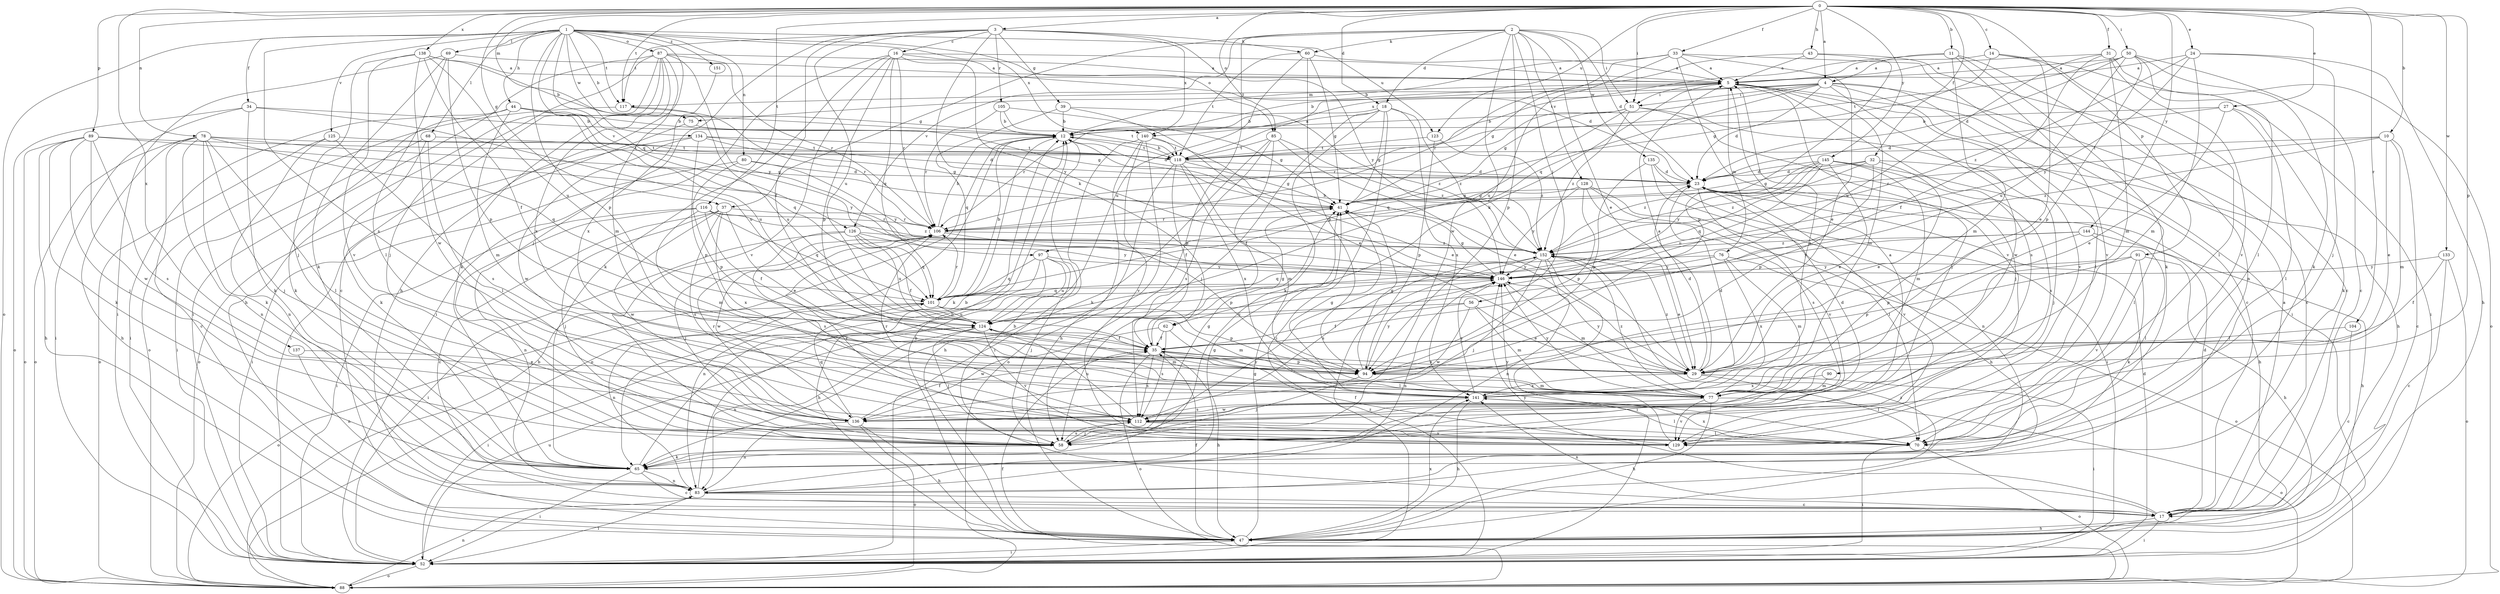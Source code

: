 strict digraph  {
0;
1;
2;
3;
4;
5;
10;
11;
12;
14;
16;
17;
18;
23;
24;
27;
29;
31;
32;
33;
34;
35;
37;
39;
41;
43;
44;
47;
50;
51;
52;
56;
58;
60;
62;
65;
68;
69;
70;
75;
76;
77;
78;
80;
83;
85;
87;
88;
89;
90;
91;
94;
97;
101;
104;
105;
106;
112;
116;
117;
118;
123;
124;
125;
126;
128;
129;
133;
134;
135;
136;
137;
138;
140;
141;
144;
145;
146;
151;
152;
0 -> 3  [label=a];
0 -> 4  [label=a];
0 -> 10  [label=b];
0 -> 11  [label=b];
0 -> 14  [label=c];
0 -> 18  [label=d];
0 -> 24  [label=e];
0 -> 27  [label=e];
0 -> 31  [label=f];
0 -> 32  [label=f];
0 -> 33  [label=f];
0 -> 37  [label=g];
0 -> 43  [label=h];
0 -> 50  [label=i];
0 -> 51  [label=i];
0 -> 75  [label=m];
0 -> 78  [label=n];
0 -> 85  [label=o];
0 -> 89  [label=p];
0 -> 90  [label=p];
0 -> 91  [label=p];
0 -> 104  [label=r];
0 -> 116  [label=t];
0 -> 117  [label=t];
0 -> 123  [label=u];
0 -> 133  [label=w];
0 -> 137  [label=x];
0 -> 138  [label=x];
0 -> 144  [label=y];
0 -> 145  [label=y];
1 -> 12  [label=b];
1 -> 34  [label=f];
1 -> 44  [label=h];
1 -> 47  [label=h];
1 -> 68  [label=l];
1 -> 69  [label=l];
1 -> 80  [label=n];
1 -> 85  [label=o];
1 -> 87  [label=o];
1 -> 88  [label=o];
1 -> 94  [label=p];
1 -> 97  [label=q];
1 -> 112  [label=s];
1 -> 117  [label=t];
1 -> 123  [label=u];
1 -> 125  [label=v];
1 -> 126  [label=v];
1 -> 134  [label=w];
1 -> 140  [label=x];
1 -> 151  [label=z];
2 -> 18  [label=d];
2 -> 23  [label=d];
2 -> 29  [label=e];
2 -> 37  [label=g];
2 -> 51  [label=i];
2 -> 56  [label=j];
2 -> 58  [label=j];
2 -> 60  [label=k];
2 -> 94  [label=p];
2 -> 126  [label=v];
2 -> 128  [label=v];
2 -> 135  [label=w];
2 -> 136  [label=w];
3 -> 16  [label=c];
3 -> 35  [label=f];
3 -> 39  [label=g];
3 -> 58  [label=j];
3 -> 60  [label=k];
3 -> 62  [label=k];
3 -> 105  [label=r];
3 -> 117  [label=t];
3 -> 124  [label=u];
3 -> 140  [label=x];
3 -> 146  [label=y];
4 -> 17  [label=c];
4 -> 23  [label=d];
4 -> 41  [label=g];
4 -> 51  [label=i];
4 -> 70  [label=l];
4 -> 97  [label=q];
4 -> 117  [label=t];
4 -> 129  [label=v];
4 -> 136  [label=w];
4 -> 140  [label=x];
5 -> 12  [label=b];
5 -> 17  [label=c];
5 -> 51  [label=i];
5 -> 58  [label=j];
5 -> 62  [label=k];
5 -> 75  [label=m];
5 -> 76  [label=m];
5 -> 77  [label=m];
5 -> 112  [label=s];
10 -> 17  [label=c];
10 -> 29  [label=e];
10 -> 77  [label=m];
10 -> 106  [label=r];
10 -> 118  [label=t];
10 -> 152  [label=z];
11 -> 4  [label=a];
11 -> 65  [label=k];
11 -> 77  [label=m];
11 -> 83  [label=n];
11 -> 118  [label=t];
11 -> 129  [label=v];
12 -> 23  [label=d];
12 -> 65  [label=k];
12 -> 88  [label=o];
12 -> 118  [label=t];
14 -> 5  [label=a];
14 -> 29  [label=e];
14 -> 41  [label=g];
14 -> 52  [label=i];
14 -> 70  [label=l];
16 -> 5  [label=a];
16 -> 23  [label=d];
16 -> 52  [label=i];
16 -> 65  [label=k];
16 -> 94  [label=p];
16 -> 101  [label=q];
16 -> 106  [label=r];
16 -> 129  [label=v];
16 -> 146  [label=y];
17 -> 5  [label=a];
17 -> 12  [label=b];
17 -> 23  [label=d];
17 -> 47  [label=h];
17 -> 52  [label=i];
17 -> 141  [label=x];
17 -> 146  [label=y];
18 -> 12  [label=b];
18 -> 41  [label=g];
18 -> 52  [label=i];
18 -> 58  [label=j];
18 -> 65  [label=k];
18 -> 106  [label=r];
18 -> 141  [label=x];
18 -> 152  [label=z];
23 -> 41  [label=g];
23 -> 47  [label=h];
23 -> 112  [label=s];
23 -> 129  [label=v];
24 -> 5  [label=a];
24 -> 47  [label=h];
24 -> 58  [label=j];
24 -> 77  [label=m];
24 -> 146  [label=y];
24 -> 152  [label=z];
27 -> 12  [label=b];
27 -> 23  [label=d];
27 -> 29  [label=e];
27 -> 65  [label=k];
27 -> 70  [label=l];
29 -> 5  [label=a];
29 -> 23  [label=d];
29 -> 52  [label=i];
29 -> 70  [label=l];
29 -> 141  [label=x];
29 -> 146  [label=y];
29 -> 152  [label=z];
31 -> 5  [label=a];
31 -> 35  [label=f];
31 -> 77  [label=m];
31 -> 88  [label=o];
31 -> 124  [label=u];
31 -> 129  [label=v];
32 -> 23  [label=d];
32 -> 29  [label=e];
32 -> 41  [label=g];
32 -> 70  [label=l];
32 -> 94  [label=p];
32 -> 152  [label=z];
33 -> 5  [label=a];
33 -> 12  [label=b];
33 -> 29  [label=e];
33 -> 41  [label=g];
33 -> 52  [label=i];
33 -> 124  [label=u];
33 -> 129  [label=v];
34 -> 12  [label=b];
34 -> 52  [label=i];
34 -> 65  [label=k];
34 -> 88  [label=o];
34 -> 124  [label=u];
35 -> 29  [label=e];
35 -> 41  [label=g];
35 -> 47  [label=h];
35 -> 88  [label=o];
35 -> 94  [label=p];
35 -> 112  [label=s];
37 -> 17  [label=c];
37 -> 29  [label=e];
37 -> 58  [label=j];
37 -> 106  [label=r];
37 -> 112  [label=s];
37 -> 136  [label=w];
37 -> 141  [label=x];
39 -> 12  [label=b];
39 -> 29  [label=e];
39 -> 101  [label=q];
39 -> 152  [label=z];
41 -> 106  [label=r];
43 -> 5  [label=a];
43 -> 17  [label=c];
43 -> 94  [label=p];
43 -> 106  [label=r];
44 -> 12  [label=b];
44 -> 52  [label=i];
44 -> 65  [label=k];
44 -> 77  [label=m];
44 -> 101  [label=q];
44 -> 124  [label=u];
47 -> 12  [label=b];
47 -> 35  [label=f];
47 -> 41  [label=g];
47 -> 52  [label=i];
47 -> 141  [label=x];
47 -> 152  [label=z];
50 -> 5  [label=a];
50 -> 17  [label=c];
50 -> 23  [label=d];
50 -> 65  [label=k];
50 -> 70  [label=l];
50 -> 94  [label=p];
50 -> 118  [label=t];
50 -> 124  [label=u];
51 -> 12  [label=b];
51 -> 47  [label=h];
51 -> 58  [label=j];
51 -> 101  [label=q];
51 -> 106  [label=r];
51 -> 152  [label=z];
52 -> 23  [label=d];
52 -> 88  [label=o];
52 -> 124  [label=u];
52 -> 152  [label=z];
56 -> 29  [label=e];
56 -> 35  [label=f];
56 -> 77  [label=m];
56 -> 124  [label=u];
56 -> 136  [label=w];
58 -> 41  [label=g];
58 -> 65  [label=k];
58 -> 112  [label=s];
58 -> 146  [label=y];
60 -> 5  [label=a];
60 -> 41  [label=g];
60 -> 94  [label=p];
60 -> 118  [label=t];
60 -> 124  [label=u];
62 -> 35  [label=f];
62 -> 70  [label=l];
62 -> 112  [label=s];
62 -> 136  [label=w];
65 -> 12  [label=b];
65 -> 17  [label=c];
65 -> 52  [label=i];
65 -> 83  [label=n];
68 -> 52  [label=i];
68 -> 65  [label=k];
68 -> 70  [label=l];
68 -> 118  [label=t];
69 -> 5  [label=a];
69 -> 52  [label=i];
69 -> 65  [label=k];
69 -> 70  [label=l];
69 -> 94  [label=p];
70 -> 52  [label=i];
70 -> 88  [label=o];
70 -> 106  [label=r];
70 -> 141  [label=x];
75 -> 41  [label=g];
75 -> 52  [label=i];
76 -> 77  [label=m];
76 -> 88  [label=o];
76 -> 101  [label=q];
76 -> 141  [label=x];
76 -> 146  [label=y];
77 -> 47  [label=h];
77 -> 88  [label=o];
77 -> 129  [label=v];
77 -> 136  [label=w];
77 -> 146  [label=y];
77 -> 152  [label=z];
78 -> 17  [label=c];
78 -> 41  [label=g];
78 -> 47  [label=h];
78 -> 58  [label=j];
78 -> 65  [label=k];
78 -> 70  [label=l];
78 -> 83  [label=n];
78 -> 88  [label=o];
78 -> 101  [label=q];
78 -> 118  [label=t];
80 -> 23  [label=d];
80 -> 52  [label=i];
80 -> 94  [label=p];
80 -> 146  [label=y];
83 -> 12  [label=b];
83 -> 17  [label=c];
83 -> 41  [label=g];
83 -> 52  [label=i];
85 -> 29  [label=e];
85 -> 35  [label=f];
85 -> 65  [label=k];
85 -> 112  [label=s];
85 -> 118  [label=t];
85 -> 152  [label=z];
87 -> 5  [label=a];
87 -> 17  [label=c];
87 -> 47  [label=h];
87 -> 52  [label=i];
87 -> 58  [label=j];
87 -> 65  [label=k];
87 -> 77  [label=m];
87 -> 106  [label=r];
87 -> 141  [label=x];
87 -> 146  [label=y];
88 -> 12  [label=b];
88 -> 35  [label=f];
88 -> 83  [label=n];
89 -> 47  [label=h];
89 -> 58  [label=j];
89 -> 65  [label=k];
89 -> 88  [label=o];
89 -> 112  [label=s];
89 -> 118  [label=t];
89 -> 136  [label=w];
89 -> 146  [label=y];
90 -> 77  [label=m];
90 -> 141  [label=x];
91 -> 47  [label=h];
91 -> 65  [label=k];
91 -> 94  [label=p];
91 -> 129  [label=v];
91 -> 146  [label=y];
94 -> 41  [label=g];
94 -> 58  [label=j];
94 -> 77  [label=m];
94 -> 146  [label=y];
97 -> 47  [label=h];
97 -> 58  [label=j];
97 -> 83  [label=n];
97 -> 101  [label=q];
97 -> 124  [label=u];
97 -> 146  [label=y];
101 -> 12  [label=b];
101 -> 77  [label=m];
101 -> 83  [label=n];
101 -> 88  [label=o];
101 -> 94  [label=p];
101 -> 106  [label=r];
101 -> 124  [label=u];
104 -> 17  [label=c];
104 -> 35  [label=f];
105 -> 12  [label=b];
105 -> 41  [label=g];
105 -> 106  [label=r];
105 -> 118  [label=t];
106 -> 12  [label=b];
106 -> 58  [label=j];
106 -> 94  [label=p];
106 -> 136  [label=w];
106 -> 152  [label=z];
112 -> 5  [label=a];
112 -> 58  [label=j];
112 -> 70  [label=l];
112 -> 106  [label=r];
112 -> 124  [label=u];
112 -> 129  [label=v];
116 -> 35  [label=f];
116 -> 52  [label=i];
116 -> 77  [label=m];
116 -> 83  [label=n];
116 -> 101  [label=q];
116 -> 106  [label=r];
116 -> 152  [label=z];
117 -> 88  [label=o];
117 -> 106  [label=r];
117 -> 124  [label=u];
118 -> 5  [label=a];
118 -> 12  [label=b];
118 -> 23  [label=d];
118 -> 35  [label=f];
118 -> 41  [label=g];
118 -> 47  [label=h];
118 -> 77  [label=m];
118 -> 141  [label=x];
123 -> 94  [label=p];
123 -> 118  [label=t];
123 -> 152  [label=z];
124 -> 35  [label=f];
124 -> 52  [label=i];
124 -> 58  [label=j];
124 -> 77  [label=m];
124 -> 83  [label=n];
124 -> 129  [label=v];
125 -> 83  [label=n];
125 -> 88  [label=o];
125 -> 112  [label=s];
125 -> 118  [label=t];
126 -> 35  [label=f];
126 -> 52  [label=i];
126 -> 101  [label=q];
126 -> 112  [label=s];
126 -> 124  [label=u];
126 -> 146  [label=y];
126 -> 152  [label=z];
128 -> 41  [label=g];
128 -> 47  [label=h];
128 -> 70  [label=l];
128 -> 94  [label=p];
128 -> 129  [label=v];
128 -> 146  [label=y];
129 -> 35  [label=f];
129 -> 146  [label=y];
133 -> 17  [label=c];
133 -> 35  [label=f];
133 -> 88  [label=o];
133 -> 146  [label=y];
134 -> 23  [label=d];
134 -> 41  [label=g];
134 -> 88  [label=o];
134 -> 94  [label=p];
134 -> 118  [label=t];
134 -> 136  [label=w];
135 -> 23  [label=d];
135 -> 52  [label=i];
135 -> 83  [label=n];
135 -> 94  [label=p];
136 -> 23  [label=d];
136 -> 35  [label=f];
136 -> 47  [label=h];
136 -> 83  [label=n];
136 -> 88  [label=o];
136 -> 101  [label=q];
136 -> 106  [label=r];
137 -> 29  [label=e];
137 -> 83  [label=n];
138 -> 5  [label=a];
138 -> 12  [label=b];
138 -> 35  [label=f];
138 -> 58  [label=j];
138 -> 124  [label=u];
138 -> 129  [label=v];
138 -> 136  [label=w];
140 -> 29  [label=e];
140 -> 47  [label=h];
140 -> 52  [label=i];
140 -> 88  [label=o];
140 -> 118  [label=t];
140 -> 129  [label=v];
141 -> 5  [label=a];
141 -> 23  [label=d];
141 -> 41  [label=g];
141 -> 47  [label=h];
141 -> 70  [label=l];
141 -> 112  [label=s];
141 -> 146  [label=y];
144 -> 47  [label=h];
144 -> 70  [label=l];
144 -> 94  [label=p];
144 -> 146  [label=y];
144 -> 152  [label=z];
145 -> 23  [label=d];
145 -> 29  [label=e];
145 -> 58  [label=j];
145 -> 77  [label=m];
145 -> 101  [label=q];
145 -> 112  [label=s];
145 -> 124  [label=u];
145 -> 146  [label=y];
145 -> 152  [label=z];
146 -> 41  [label=g];
146 -> 77  [label=m];
146 -> 83  [label=n];
146 -> 101  [label=q];
151 -> 141  [label=x];
152 -> 12  [label=b];
152 -> 29  [label=e];
152 -> 52  [label=i];
152 -> 58  [label=j];
152 -> 83  [label=n];
152 -> 112  [label=s];
152 -> 146  [label=y];
}
